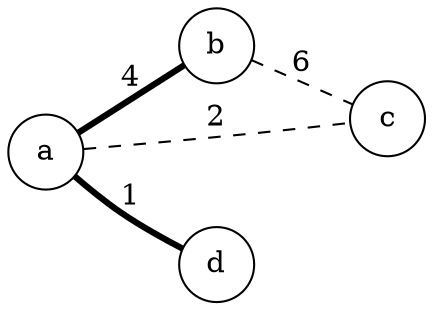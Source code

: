 graph g {
rankdir=LR;
node[shape=circle];
a -- b [label=4,penwidth=3];
a -- c [label=2,style=dashed];
b -- c [label=6,style=dashed];
a -- d [label=1,penwidth=3];
}
